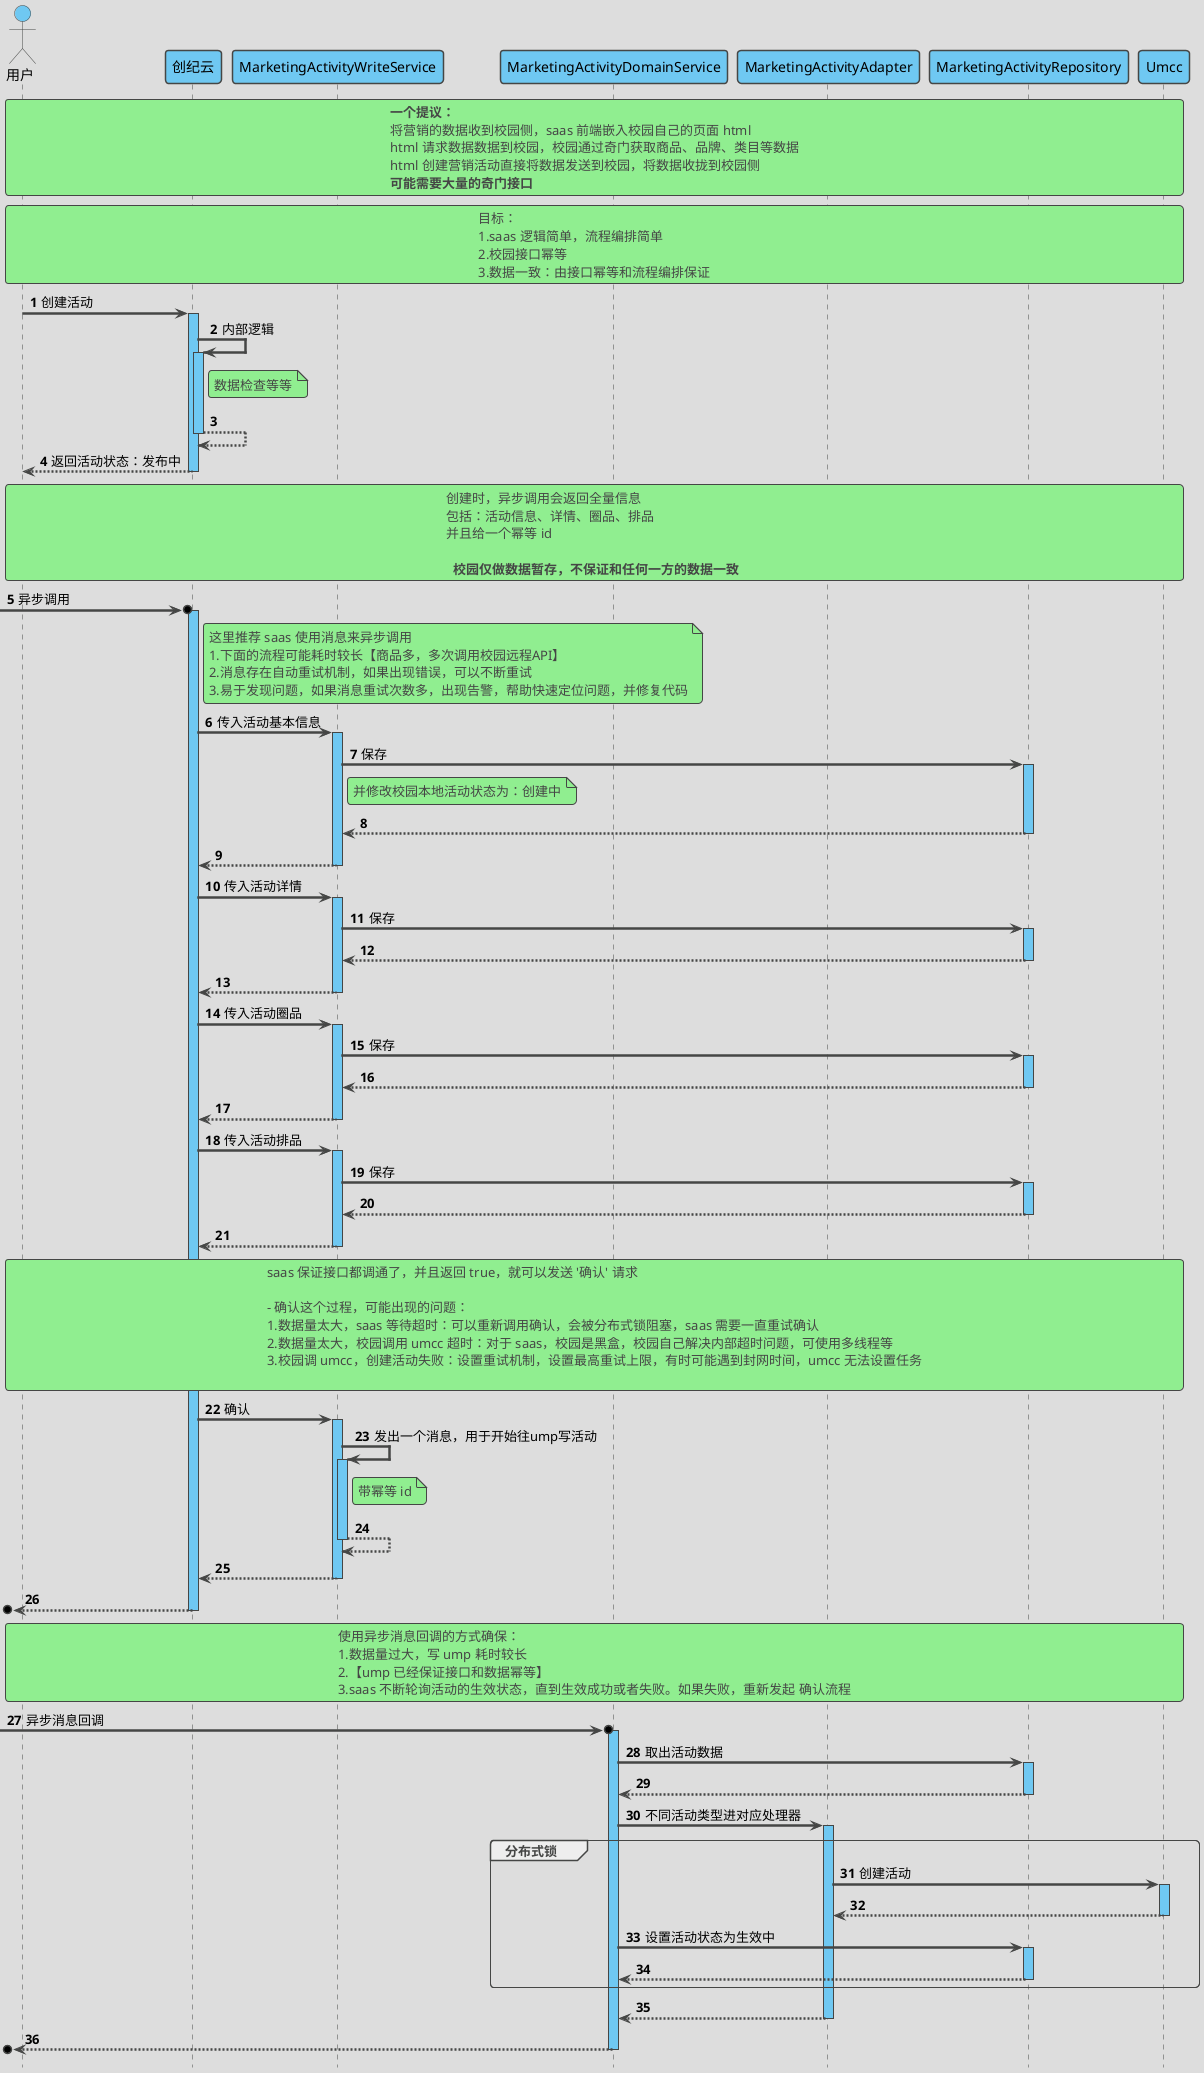 @startuml

'https://plantuml.com/sequence-diagram

'隐藏脚注
hide footbox

'使用 toy 主题
!theme toy

'自动激活
autoActivate on

'编号
autonumber 1

'隐藏孤立的参与者
hide unlinked

'文字对齐，向左对齐
skinparam sequenceMessageAlign left

'箭头粗度
skinparam sequenceArrowThickness 2.5

' 皮肤
skinparam sequence {
    LifeLineBackgroundColor #6FC8F2
    ParticipantBackgroundColor #6FC8F2
    ParticipantFontColor black
    ActorBackgroundColor #6FC8F2
    ActorFontColor black
}

actor 用户 as user
participant 创纪云 as saas
participant MarketingActivityWriteService as MarketingActivityWriteService
participant MarketingActivityDomainService as MarketingActivityDomainService
participant MarketingActivityAdapter as MarketingActivityAdapter
participant MarketingActivityRepository as MarketingActivityRepository
participant Umcc as Umcc

rnote across
    **一个提议：**
    将营销的数据收到校园侧，saas 前端嵌入校园自己的页面 html
    html 请求数据数据到校园，校园通过奇门获取商品、品牌、类目等数据
    html 创建营销活动直接将数据发送到校园，将数据收拢到校园侧
    **可能需要大量的奇门接口**
end note

rnote across
    目标：
    1.saas 逻辑简单，流程编排简单
    2.校园接口幂等
    3.数据一致：由接口幂等和流程编排保证
end note

user -> saas : 创建活动

saas -> saas : 内部逻辑
note right of saas
    数据检查等等
end note
return
return 返回活动状态：发布中

rnote across
    创建时，异步调用会返回全量信息
    包括：活动信息、详情、圈品、排品
    并且给一个幂等 id

     ** 校园仅做数据暂存，不保证和任何一方的数据一致 **
end note

->o saas : 异步调用
note right of saas
     这里推荐 saas 使用消息来异步调用
     1.下面的流程可能耗时较长【商品多，多次调用校园远程API】
     2.消息存在自动重试机制，如果出现错误，可以不断重试
     3.易于发现问题，如果消息重试次数多，出现告警，帮助快速定位问题，并修复代码
end note

saas -> MarketingActivityWriteService : 传入活动基本信息

MarketingActivityWriteService -> MarketingActivityRepository : 保存
note right of MarketingActivityWriteService
    并修改校园本地活动状态为：创建中
end note
return
return

saas -> MarketingActivityWriteService : 传入活动详情
MarketingActivityWriteService -> MarketingActivityRepository : 保存
return
return

saas -> MarketingActivityWriteService : 传入活动圈品
MarketingActivityWriteService -> MarketingActivityRepository : 保存
return
return

saas -> MarketingActivityWriteService : 传入活动排品
MarketingActivityWriteService -> MarketingActivityRepository : 保存
return
return

rnote across
    saas 保证接口都调通了，并且返回 true，就可以发送 '确认' 请求

    - 确认这个过程，可能出现的问题：
    1.数据量太大，saas 等待超时：可以重新调用确认，会被分布式锁阻塞，saas 需要一直重试确认
    2.数据量太大，校园调用 umcc 超时：对于 saas，校园是黑盒，校园自己解决内部超时问题，可使用多线程等
    3.校园调 umcc，创建活动失败：设置重试机制，设置最高重试上限，有时可能遇到封网时间，umcc 无法设置任务

end note
saas -> MarketingActivityWriteService : 确认
MarketingActivityWriteService -> MarketingActivityWriteService : 发出一个消息，用于开始往ump写活动
note right of MarketingActivityWriteService
    带幂等 id
end note
return
return
return

rnote across
    使用异步消息回调的方式确保：
    1.数据量过大，写 ump 耗时较长
    2.【ump 已经保证接口和数据幂等】
    3.saas 不断轮询活动的生效状态，直到生效成功或者失败。如果失败，重新发起 确认流程
end note
->o MarketingActivityDomainService : 异步消息回调
MarketingActivityDomainService -> MarketingActivityRepository : 取出活动数据
return

MarketingActivityDomainService -> MarketingActivityAdapter : 不同活动类型进对应处理器

group 分布式锁
    MarketingActivityAdapter -> Umcc : 创建活动
    return
    MarketingActivityDomainService -> MarketingActivityRepository : 设置活动状态为生效中
    return
end group
return
return

@enduml